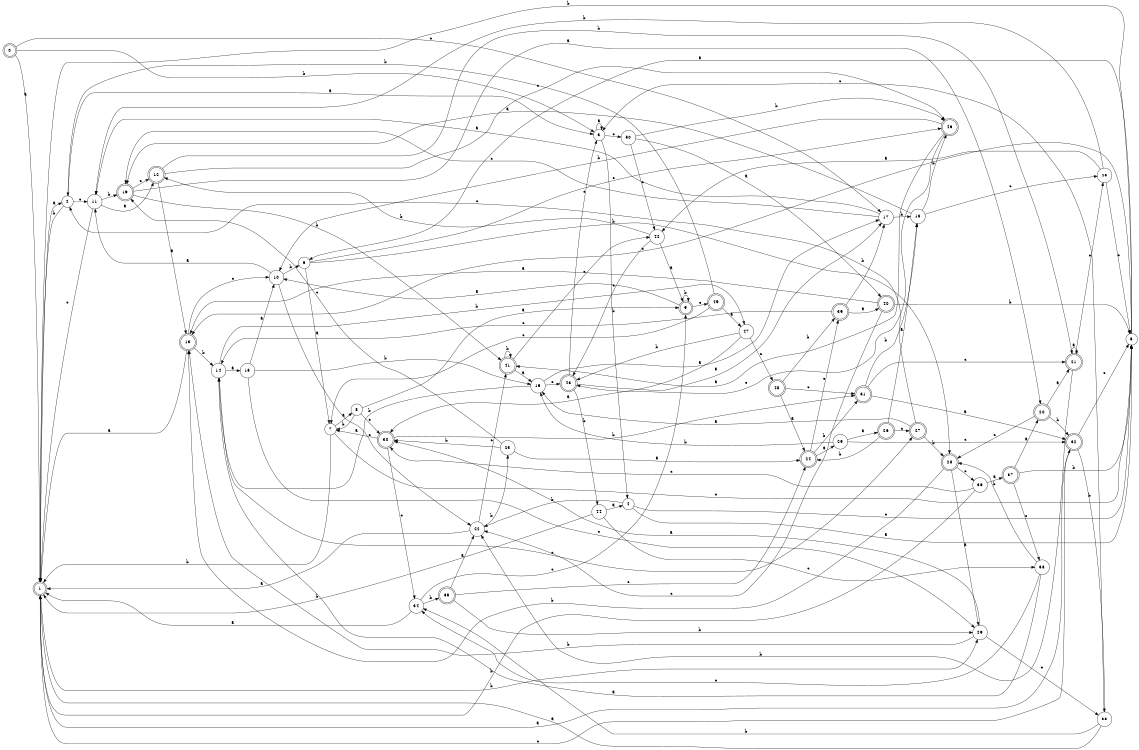 digraph n41_4 {
__start0 [label="" shape="none"];

rankdir=LR;
size="8,5";

s0 [style="rounded,filled", color="black", fillcolor="white" shape="doublecircle", label="0"];
s1 [style="rounded,filled", color="black", fillcolor="white" shape="doublecircle", label="1"];
s2 [style="filled", color="black", fillcolor="white" shape="circle", label="2"];
s3 [style="filled", color="black", fillcolor="white" shape="circle", label="3"];
s4 [style="filled", color="black", fillcolor="white" shape="circle", label="4"];
s5 [style="filled", color="black", fillcolor="white" shape="circle", label="5"];
s6 [style="filled", color="black", fillcolor="white" shape="circle", label="6"];
s7 [style="filled", color="black", fillcolor="white" shape="circle", label="7"];
s8 [style="filled", color="black", fillcolor="white" shape="circle", label="8"];
s9 [style="rounded,filled", color="black", fillcolor="white" shape="doublecircle", label="9"];
s10 [style="filled", color="black", fillcolor="white" shape="circle", label="10"];
s11 [style="filled", color="black", fillcolor="white" shape="circle", label="11"];
s12 [style="rounded,filled", color="black", fillcolor="white" shape="doublecircle", label="12"];
s13 [style="rounded,filled", color="black", fillcolor="white" shape="doublecircle", label="13"];
s14 [style="filled", color="black", fillcolor="white" shape="circle", label="14"];
s15 [style="filled", color="black", fillcolor="white" shape="circle", label="15"];
s16 [style="filled", color="black", fillcolor="white" shape="circle", label="16"];
s17 [style="filled", color="black", fillcolor="white" shape="circle", label="17"];
s18 [style="filled", color="black", fillcolor="white" shape="circle", label="18"];
s19 [style="rounded,filled", color="black", fillcolor="white" shape="doublecircle", label="19"];
s20 [style="rounded,filled", color="black", fillcolor="white" shape="doublecircle", label="20"];
s21 [style="rounded,filled", color="black", fillcolor="white" shape="doublecircle", label="21"];
s22 [style="filled", color="black", fillcolor="white" shape="circle", label="22"];
s23 [style="filled", color="black", fillcolor="white" shape="circle", label="23"];
s24 [style="rounded,filled", color="black", fillcolor="white" shape="doublecircle", label="24"];
s25 [style="filled", color="black", fillcolor="white" shape="circle", label="25"];
s26 [style="rounded,filled", color="black", fillcolor="white" shape="doublecircle", label="26"];
s27 [style="rounded,filled", color="black", fillcolor="white" shape="doublecircle", label="27"];
s28 [style="rounded,filled", color="black", fillcolor="white" shape="doublecircle", label="28"];
s29 [style="filled", color="black", fillcolor="white" shape="circle", label="29"];
s30 [style="rounded,filled", color="black", fillcolor="white" shape="doublecircle", label="30"];
s31 [style="rounded,filled", color="black", fillcolor="white" shape="doublecircle", label="31"];
s32 [style="rounded,filled", color="black", fillcolor="white" shape="doublecircle", label="32"];
s33 [style="filled", color="black", fillcolor="white" shape="circle", label="33"];
s34 [style="filled", color="black", fillcolor="white" shape="circle", label="34"];
s35 [style="rounded,filled", color="black", fillcolor="white" shape="doublecircle", label="35"];
s36 [style="filled", color="black", fillcolor="white" shape="circle", label="36"];
s37 [style="rounded,filled", color="black", fillcolor="white" shape="doublecircle", label="37"];
s38 [style="filled", color="black", fillcolor="white" shape="circle", label="38"];
s39 [style="rounded,filled", color="black", fillcolor="white" shape="doublecircle", label="39"];
s40 [style="rounded,filled", color="black", fillcolor="white" shape="doublecircle", label="40"];
s41 [style="rounded,filled", color="black", fillcolor="white" shape="doublecircle", label="41"];
s42 [style="filled", color="black", fillcolor="white" shape="circle", label="42"];
s43 [style="rounded,filled", color="black", fillcolor="white" shape="doublecircle", label="43"];
s44 [style="filled", color="black", fillcolor="white" shape="circle", label="44"];
s45 [style="filled", color="black", fillcolor="white" shape="circle", label="45"];
s46 [style="rounded,filled", color="black", fillcolor="white" shape="doublecircle", label="46"];
s47 [style="filled", color="black", fillcolor="white" shape="circle", label="47"];
s48 [style="rounded,filled", color="black", fillcolor="white" shape="doublecircle", label="48"];
s49 [style="rounded,filled", color="black", fillcolor="white" shape="doublecircle", label="49"];
s50 [style="filled", color="black", fillcolor="white" shape="circle", label="50"];
s0 -> s1 [label="a"];
s0 -> s3 [label="b"];
s0 -> s17 [label="c"];
s1 -> s2 [label="a"];
s1 -> s29 [label="b"];
s1 -> s32 [label="c"];
s2 -> s3 [label="a"];
s2 -> s1 [label="b"];
s2 -> s11 [label="c"];
s3 -> s3 [label="a"];
s3 -> s4 [label="b"];
s3 -> s50 [label="c"];
s4 -> s5 [label="a"];
s4 -> s22 [label="b"];
s4 -> s5 [label="c"];
s5 -> s6 [label="a"];
s5 -> s1 [label="b"];
s5 -> s13 [label="c"];
s6 -> s7 [label="a"];
s6 -> s28 [label="b"];
s6 -> s46 [label="c"];
s7 -> s8 [label="a"];
s7 -> s1 [label="b"];
s7 -> s5 [label="c"];
s8 -> s9 [label="a"];
s8 -> s7 [label="b"];
s8 -> s30 [label="c"];
s9 -> s10 [label="a"];
s9 -> s9 [label="b"];
s9 -> s49 [label="c"];
s10 -> s11 [label="a"];
s10 -> s6 [label="b"];
s10 -> s22 [label="c"];
s11 -> s12 [label="a"];
s11 -> s19 [label="b"];
s11 -> s1 [label="c"];
s12 -> s13 [label="a"];
s12 -> s21 [label="b"];
s12 -> s46 [label="c"];
s13 -> s1 [label="a"];
s13 -> s14 [label="b"];
s13 -> s10 [label="c"];
s14 -> s15 [label="a"];
s14 -> s47 [label="b"];
s14 -> s27 [label="c"];
s15 -> s10 [label="a"];
s15 -> s16 [label="b"];
s15 -> s29 [label="c"];
s16 -> s17 [label="a"];
s16 -> s14 [label="b"];
s16 -> s43 [label="c"];
s17 -> s11 [label="a"];
s17 -> s18 [label="b"];
s17 -> s19 [label="c"];
s18 -> s19 [label="a"];
s18 -> s46 [label="b"];
s18 -> s45 [label="c"];
s19 -> s20 [label="a"];
s19 -> s41 [label="b"];
s19 -> s12 [label="c"];
s20 -> s21 [label="a"];
s20 -> s32 [label="b"];
s20 -> s28 [label="c"];
s21 -> s21 [label="a"];
s21 -> s22 [label="b"];
s21 -> s45 [label="c"];
s22 -> s1 [label="a"];
s22 -> s23 [label="b"];
s22 -> s41 [label="c"];
s23 -> s24 [label="a"];
s23 -> s30 [label="b"];
s23 -> s19 [label="c"];
s24 -> s25 [label="a"];
s24 -> s31 [label="b"];
s24 -> s39 [label="c"];
s25 -> s26 [label="a"];
s25 -> s16 [label="b"];
s25 -> s32 [label="c"];
s26 -> s18 [label="a"];
s26 -> s24 [label="b"];
s26 -> s27 [label="c"];
s27 -> s16 [label="a"];
s27 -> s28 [label="b"];
s27 -> s2 [label="c"];
s28 -> s29 [label="a"];
s28 -> s13 [label="b"];
s28 -> s36 [label="c"];
s29 -> s30 [label="a"];
s29 -> s13 [label="b"];
s29 -> s33 [label="c"];
s30 -> s7 [label="a"];
s30 -> s31 [label="b"];
s30 -> s34 [label="c"];
s31 -> s32 [label="a"];
s31 -> s18 [label="b"];
s31 -> s21 [label="c"];
s32 -> s1 [label="a"];
s32 -> s33 [label="b"];
s32 -> s5 [label="c"];
s33 -> s1 [label="a"];
s33 -> s34 [label="b"];
s33 -> s3 [label="c"];
s34 -> s1 [label="a"];
s34 -> s35 [label="b"];
s34 -> s9 [label="c"];
s35 -> s22 [label="a"];
s35 -> s29 [label="b"];
s35 -> s24 [label="c"];
s36 -> s37 [label="a"];
s36 -> s1 [label="b"];
s36 -> s30 [label="c"];
s37 -> s20 [label="a"];
s37 -> s5 [label="b"];
s37 -> s38 [label="c"];
s38 -> s14 [label="a"];
s38 -> s28 [label="b"];
s38 -> s34 [label="c"];
s39 -> s40 [label="a"];
s39 -> s17 [label="b"];
s39 -> s14 [label="c"];
s40 -> s13 [label="a"];
s40 -> s5 [label="b"];
s40 -> s22 [label="c"];
s41 -> s16 [label="a"];
s41 -> s41 [label="b"];
s41 -> s42 [label="c"];
s42 -> s9 [label="a"];
s42 -> s12 [label="b"];
s42 -> s43 [label="c"];
s43 -> s17 [label="a"];
s43 -> s44 [label="b"];
s43 -> s3 [label="c"];
s44 -> s4 [label="a"];
s44 -> s1 [label="b"];
s44 -> s38 [label="c"];
s45 -> s42 [label="a"];
s45 -> s11 [label="b"];
s45 -> s5 [label="c"];
s46 -> s41 [label="a"];
s46 -> s10 [label="b"];
s46 -> s43 [label="c"];
s47 -> s30 [label="a"];
s47 -> s43 [label="b"];
s47 -> s48 [label="c"];
s48 -> s24 [label="a"];
s48 -> s39 [label="b"];
s48 -> s31 [label="c"];
s49 -> s47 [label="a"];
s49 -> s2 [label="b"];
s49 -> s7 [label="c"];
s50 -> s40 [label="a"];
s50 -> s46 [label="b"];
s50 -> s42 [label="c"];

}